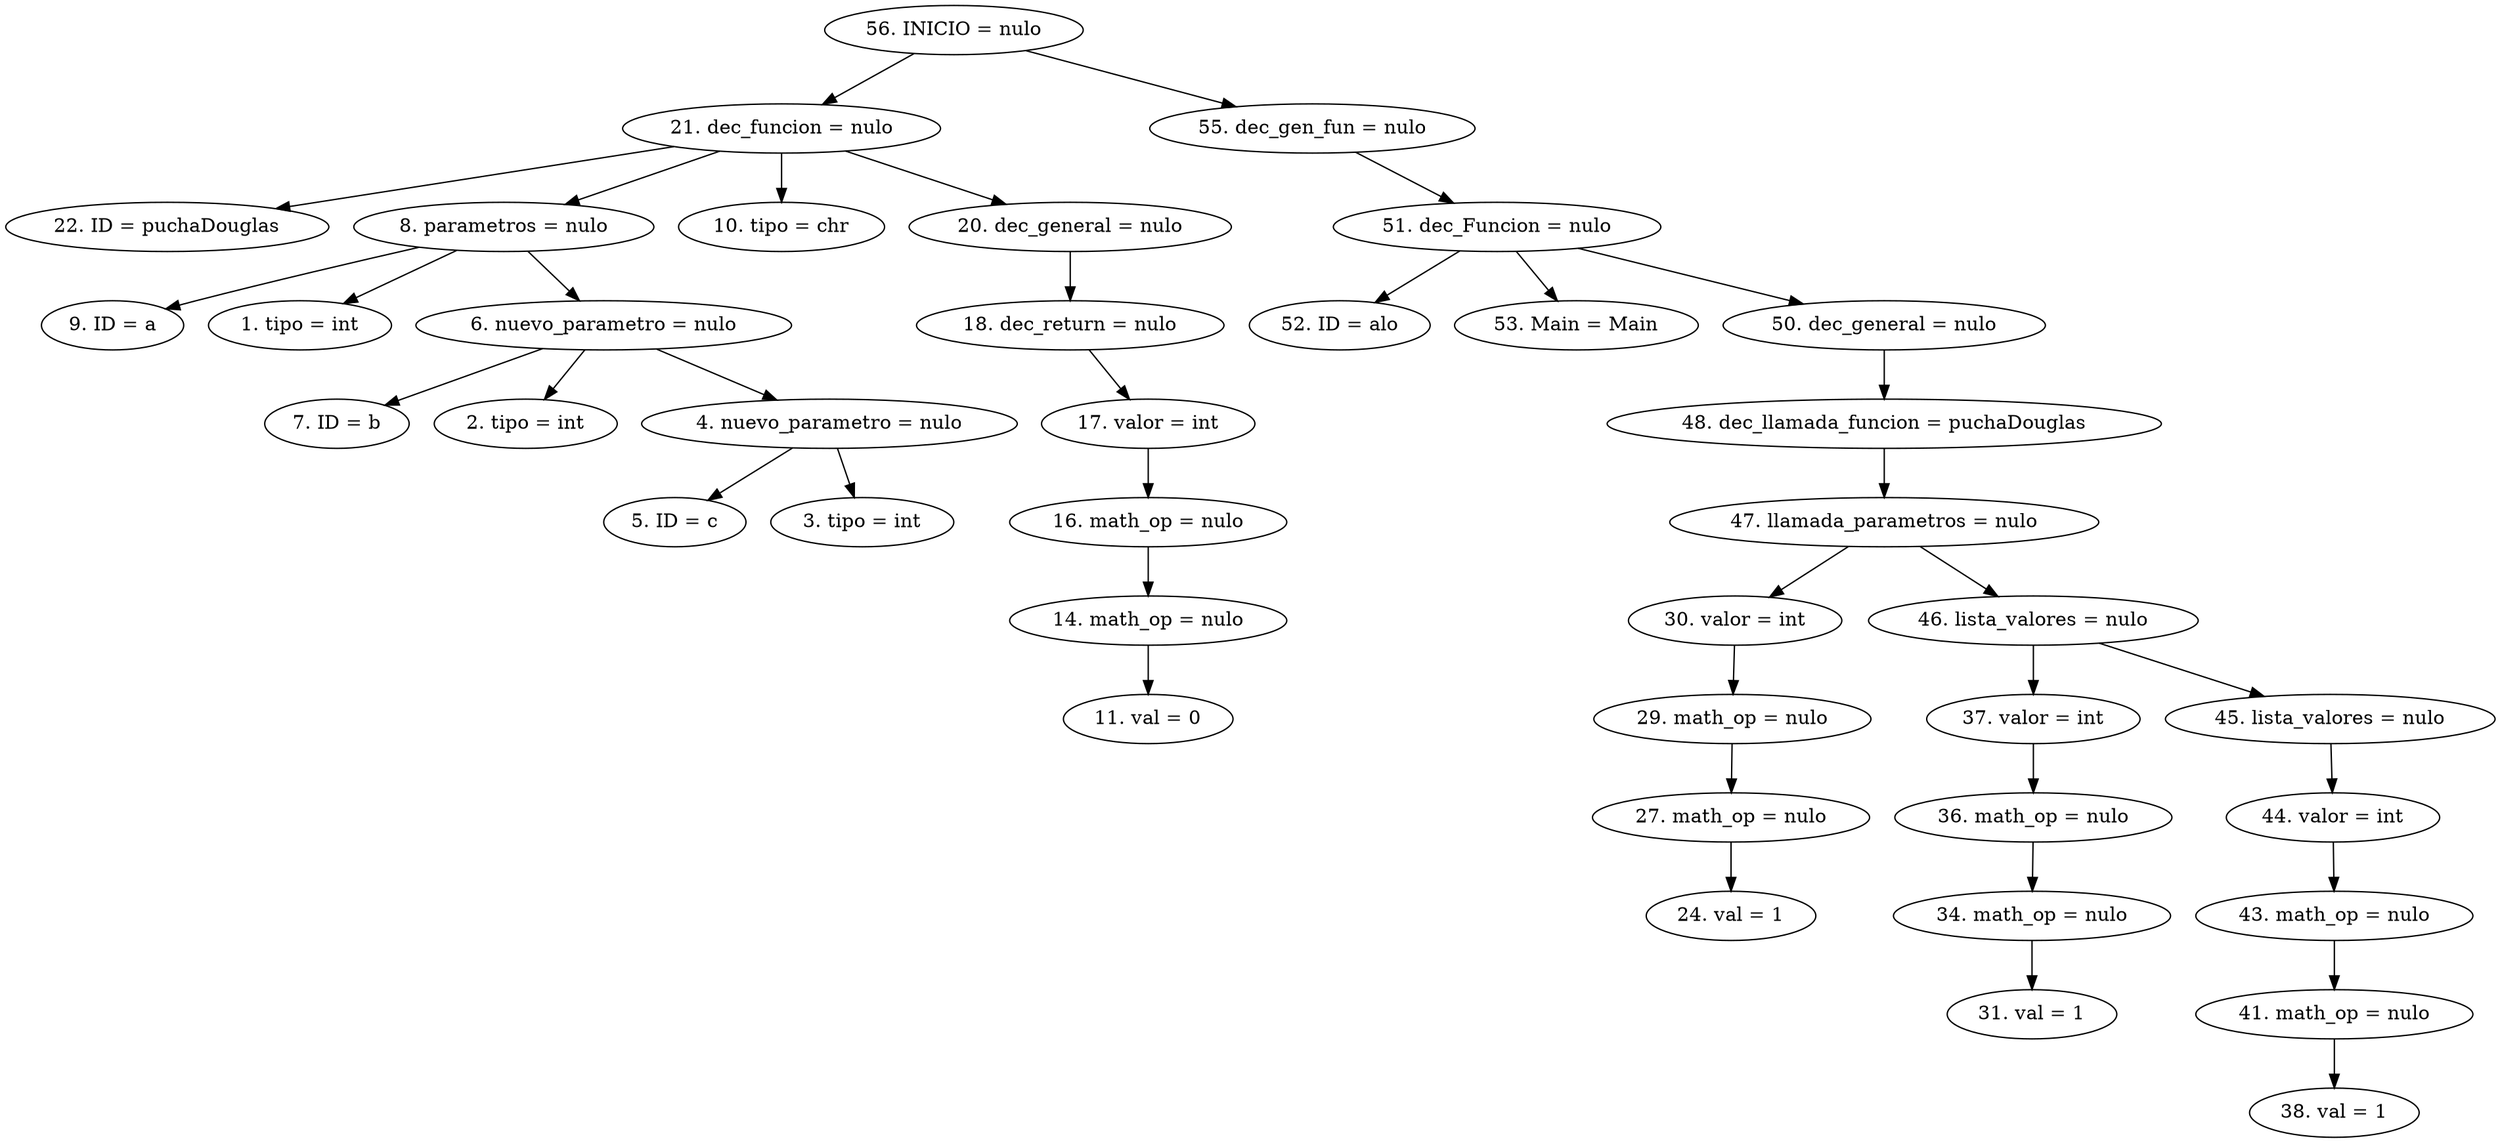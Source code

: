 digraph G {
"56. INICIO = nulo"->"21. dec_funcion = nulo"
"21. dec_funcion = nulo"->"22. ID = puchaDouglas"
"21. dec_funcion = nulo"->"8. parametros = nulo"
"8. parametros = nulo"->"9. ID = a"
"8. parametros = nulo"->"1. tipo = int"
"8. parametros = nulo"->"6. nuevo_parametro = nulo"
"6. nuevo_parametro = nulo"->"7. ID = b"
"6. nuevo_parametro = nulo"->"2. tipo = int"
"6. nuevo_parametro = nulo"->"4. nuevo_parametro = nulo"
"4. nuevo_parametro = nulo"->"5. ID = c"
"4. nuevo_parametro = nulo"->"3. tipo = int"
"21. dec_funcion = nulo"->"10. tipo = chr"
"21. dec_funcion = nulo"->"20. dec_general = nulo"
"20. dec_general = nulo"->"18. dec_return = nulo"
"18. dec_return = nulo"->"17. valor = int"
"17. valor = int"->"16. math_op = nulo"
"16. math_op = nulo"->"14. math_op = nulo"
"14. math_op = nulo"->"11. val = 0"
"56. INICIO = nulo"->"55. dec_gen_fun = nulo"
"55. dec_gen_fun = nulo"->"51. dec_Funcion = nulo"
"51. dec_Funcion = nulo"->"52. ID = alo"
"51. dec_Funcion = nulo"->"53. Main = Main"
"51. dec_Funcion = nulo"->"50. dec_general = nulo"
"50. dec_general = nulo"->"48. dec_llamada_funcion = puchaDouglas"
"48. dec_llamada_funcion = puchaDouglas"->"47. llamada_parametros = nulo"
"47. llamada_parametros = nulo"->"30. valor = int"
"30. valor = int"->"29. math_op = nulo"
"29. math_op = nulo"->"27. math_op = nulo"
"27. math_op = nulo"->"24. val = 1"
"47. llamada_parametros = nulo"->"46. lista_valores = nulo"
"46. lista_valores = nulo"->"37. valor = int"
"37. valor = int"->"36. math_op = nulo"
"36. math_op = nulo"->"34. math_op = nulo"
"34. math_op = nulo"->"31. val = 1"
"46. lista_valores = nulo"->"45. lista_valores = nulo"
"45. lista_valores = nulo"->"44. valor = int"
"44. valor = int"->"43. math_op = nulo"
"43. math_op = nulo"->"41. math_op = nulo"
"41. math_op = nulo"->"38. val = 1"


}
